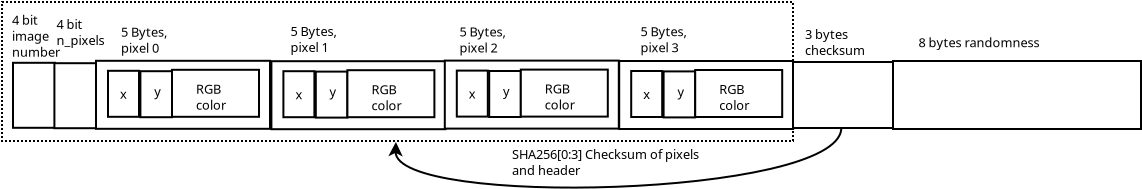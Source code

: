 <?xml version="1.0" encoding="UTF-8"?>
<dia:diagram xmlns:dia="http://www.lysator.liu.se/~alla/dia/">
  <dia:layer name="Background" visible="true" connectable="true" active="true">
    <dia:object type="Standard - Box" version="0" id="O0">
      <dia:attribute name="obj_pos">
        <dia:point val="13.2,9.96"/>
      </dia:attribute>
      <dia:attribute name="obj_bb">
        <dia:rectangle val="13.15,9.91;52.8,16.96"/>
      </dia:attribute>
      <dia:attribute name="elem_corner">
        <dia:point val="13.2,9.96"/>
      </dia:attribute>
      <dia:attribute name="elem_width">
        <dia:real val="39.55"/>
      </dia:attribute>
      <dia:attribute name="elem_height">
        <dia:real val="6.95"/>
      </dia:attribute>
      <dia:attribute name="show_background">
        <dia:boolean val="true"/>
      </dia:attribute>
      <dia:attribute name="line_style">
        <dia:enum val="4"/>
      </dia:attribute>
    </dia:object>
    <dia:object type="Standard - Box" version="0" id="O1">
      <dia:attribute name="obj_pos">
        <dia:point val="13.75,13"/>
      </dia:attribute>
      <dia:attribute name="obj_bb">
        <dia:rectangle val="13.7,12.95;15.9,16.3"/>
      </dia:attribute>
      <dia:attribute name="elem_corner">
        <dia:point val="13.75,13"/>
      </dia:attribute>
      <dia:attribute name="elem_width">
        <dia:real val="2.1"/>
      </dia:attribute>
      <dia:attribute name="elem_height">
        <dia:real val="3.25"/>
      </dia:attribute>
      <dia:attribute name="show_background">
        <dia:boolean val="true"/>
      </dia:attribute>
    </dia:object>
    <dia:object type="Standard - Text" version="1" id="O2">
      <dia:attribute name="obj_pos">
        <dia:point val="13.7,11.1"/>
      </dia:attribute>
      <dia:attribute name="obj_bb">
        <dia:rectangle val="13.7,10.505;16.2,12.852"/>
      </dia:attribute>
      <dia:attribute name="text">
        <dia:composite type="text">
          <dia:attribute name="string">
            <dia:string>#4 bit
image
number#</dia:string>
          </dia:attribute>
          <dia:attribute name="font">
            <dia:font family="sans" style="0" name="Helvetica"/>
          </dia:attribute>
          <dia:attribute name="height">
            <dia:real val="0.8"/>
          </dia:attribute>
          <dia:attribute name="pos">
            <dia:point val="13.7,11.1"/>
          </dia:attribute>
          <dia:attribute name="color">
            <dia:color val="#000000ff"/>
          </dia:attribute>
          <dia:attribute name="alignment">
            <dia:enum val="0"/>
          </dia:attribute>
        </dia:composite>
      </dia:attribute>
      <dia:attribute name="valign">
        <dia:enum val="3"/>
      </dia:attribute>
    </dia:object>
    <dia:object type="Standard - Box" version="0" id="O3">
      <dia:attribute name="obj_pos">
        <dia:point val="15.82,13.02"/>
      </dia:attribute>
      <dia:attribute name="obj_bb">
        <dia:rectangle val="15.77,12.97;17.97,16.32"/>
      </dia:attribute>
      <dia:attribute name="elem_corner">
        <dia:point val="15.82,13.02"/>
      </dia:attribute>
      <dia:attribute name="elem_width">
        <dia:real val="2.1"/>
      </dia:attribute>
      <dia:attribute name="elem_height">
        <dia:real val="3.25"/>
      </dia:attribute>
      <dia:attribute name="show_background">
        <dia:boolean val="true"/>
      </dia:attribute>
    </dia:object>
    <dia:object type="Standard - Text" version="1" id="O4">
      <dia:attribute name="obj_pos">
        <dia:point val="15.92,11.315"/>
      </dia:attribute>
      <dia:attribute name="obj_bb">
        <dia:rectangle val="15.92,10.72;18.495,12.268"/>
      </dia:attribute>
      <dia:attribute name="text">
        <dia:composite type="text">
          <dia:attribute name="string">
            <dia:string>#4 bit
n_pixels#</dia:string>
          </dia:attribute>
          <dia:attribute name="font">
            <dia:font family="sans" style="0" name="Helvetica"/>
          </dia:attribute>
          <dia:attribute name="height">
            <dia:real val="0.8"/>
          </dia:attribute>
          <dia:attribute name="pos">
            <dia:point val="15.92,11.315"/>
          </dia:attribute>
          <dia:attribute name="color">
            <dia:color val="#000000ff"/>
          </dia:attribute>
          <dia:attribute name="alignment">
            <dia:enum val="0"/>
          </dia:attribute>
        </dia:composite>
      </dia:attribute>
      <dia:attribute name="valign">
        <dia:enum val="3"/>
      </dia:attribute>
    </dia:object>
    <dia:object type="Standard - Text" version="1" id="O5">
      <dia:attribute name="obj_pos">
        <dia:point val="19.15,11.7"/>
      </dia:attribute>
      <dia:attribute name="obj_bb">
        <dia:rectangle val="19.15,11.105;21.76,12.652"/>
      </dia:attribute>
      <dia:attribute name="text">
        <dia:composite type="text">
          <dia:attribute name="string">
            <dia:string>#5 Bytes,
pixel 0#</dia:string>
          </dia:attribute>
          <dia:attribute name="font">
            <dia:font family="sans" style="0" name="Helvetica"/>
          </dia:attribute>
          <dia:attribute name="height">
            <dia:real val="0.8"/>
          </dia:attribute>
          <dia:attribute name="pos">
            <dia:point val="19.15,11.7"/>
          </dia:attribute>
          <dia:attribute name="color">
            <dia:color val="#000000ff"/>
          </dia:attribute>
          <dia:attribute name="alignment">
            <dia:enum val="0"/>
          </dia:attribute>
        </dia:composite>
      </dia:attribute>
      <dia:attribute name="valign">
        <dia:enum val="3"/>
      </dia:attribute>
    </dia:object>
    <dia:object type="Standard - Text" version="1" id="O6">
      <dia:attribute name="obj_pos">
        <dia:point val="28.15,22.3"/>
      </dia:attribute>
      <dia:attribute name="obj_bb">
        <dia:rectangle val="28.15,21.705;28.15,22.453"/>
      </dia:attribute>
      <dia:attribute name="text">
        <dia:composite type="text">
          <dia:attribute name="string">
            <dia:string>##</dia:string>
          </dia:attribute>
          <dia:attribute name="font">
            <dia:font family="sans" style="0" name="Helvetica"/>
          </dia:attribute>
          <dia:attribute name="height">
            <dia:real val="0.8"/>
          </dia:attribute>
          <dia:attribute name="pos">
            <dia:point val="28.15,22.3"/>
          </dia:attribute>
          <dia:attribute name="color">
            <dia:color val="#000000ff"/>
          </dia:attribute>
          <dia:attribute name="alignment">
            <dia:enum val="0"/>
          </dia:attribute>
        </dia:composite>
      </dia:attribute>
      <dia:attribute name="valign">
        <dia:enum val="3"/>
      </dia:attribute>
    </dia:object>
    <dia:object type="Standard - Text" version="1" id="O7">
      <dia:attribute name="obj_pos">
        <dia:point val="28.05,21.45"/>
      </dia:attribute>
      <dia:attribute name="obj_bb">
        <dia:rectangle val="28.05,20.855;28.05,21.602"/>
      </dia:attribute>
      <dia:attribute name="text">
        <dia:composite type="text">
          <dia:attribute name="string">
            <dia:string>##</dia:string>
          </dia:attribute>
          <dia:attribute name="font">
            <dia:font family="sans" style="0" name="Helvetica"/>
          </dia:attribute>
          <dia:attribute name="height">
            <dia:real val="0.8"/>
          </dia:attribute>
          <dia:attribute name="pos">
            <dia:point val="28.05,21.45"/>
          </dia:attribute>
          <dia:attribute name="color">
            <dia:color val="#000000ff"/>
          </dia:attribute>
          <dia:attribute name="alignment">
            <dia:enum val="0"/>
          </dia:attribute>
        </dia:composite>
      </dia:attribute>
      <dia:attribute name="valign">
        <dia:enum val="3"/>
      </dia:attribute>
    </dia:object>
    <dia:group>
      <dia:attribute name="meta">
        <dia:composite type="dict"/>
      </dia:attribute>
      <dia:attribute name="matrix"/>
      <dia:object type="Standard - Box" version="0" id="O8">
        <dia:attribute name="obj_pos">
          <dia:point val="17.9,12.9"/>
        </dia:attribute>
        <dia:attribute name="obj_bb">
          <dia:rectangle val="17.85,12.85;26.65,16.35"/>
        </dia:attribute>
        <dia:attribute name="elem_corner">
          <dia:point val="17.9,12.9"/>
        </dia:attribute>
        <dia:attribute name="elem_width">
          <dia:real val="8.7"/>
        </dia:attribute>
        <dia:attribute name="elem_height">
          <dia:real val="3.4"/>
        </dia:attribute>
        <dia:attribute name="show_background">
          <dia:boolean val="true"/>
        </dia:attribute>
      </dia:object>
      <dia:group>
        <dia:attribute name="meta">
          <dia:composite type="dict"/>
        </dia:attribute>
        <dia:attribute name="matrix"/>
        <dia:object type="Standard - Box" version="0" id="O9">
          <dia:attribute name="obj_pos">
            <dia:point val="18.5,13.4"/>
          </dia:attribute>
          <dia:attribute name="obj_bb">
            <dia:rectangle val="18.45,13.35;20.1,15.75"/>
          </dia:attribute>
          <dia:attribute name="elem_corner">
            <dia:point val="18.5,13.4"/>
          </dia:attribute>
          <dia:attribute name="elem_width">
            <dia:real val="1.55"/>
          </dia:attribute>
          <dia:attribute name="elem_height">
            <dia:real val="2.3"/>
          </dia:attribute>
          <dia:attribute name="show_background">
            <dia:boolean val="true"/>
          </dia:attribute>
        </dia:object>
        <dia:object type="Standard - Text" version="1" id="O10">
          <dia:attribute name="obj_pos">
            <dia:point val="19.1,14.8"/>
          </dia:attribute>
          <dia:attribute name="obj_bb">
            <dia:rectangle val="19.1,14.205;19.48,14.953"/>
          </dia:attribute>
          <dia:attribute name="text">
            <dia:composite type="text">
              <dia:attribute name="string">
                <dia:string>#x#</dia:string>
              </dia:attribute>
              <dia:attribute name="font">
                <dia:font family="sans" style="0" name="Helvetica"/>
              </dia:attribute>
              <dia:attribute name="height">
                <dia:real val="0.8"/>
              </dia:attribute>
              <dia:attribute name="pos">
                <dia:point val="19.1,14.8"/>
              </dia:attribute>
              <dia:attribute name="color">
                <dia:color val="#000000ff"/>
              </dia:attribute>
              <dia:attribute name="alignment">
                <dia:enum val="0"/>
              </dia:attribute>
            </dia:composite>
          </dia:attribute>
          <dia:attribute name="valign">
            <dia:enum val="3"/>
          </dia:attribute>
        </dia:object>
        <dia:object type="Standard - Box" version="0" id="O11">
          <dia:attribute name="obj_pos">
            <dia:point val="20.12,13.42"/>
          </dia:attribute>
          <dia:attribute name="obj_bb">
            <dia:rectangle val="20.07,13.37;21.75,15.77"/>
          </dia:attribute>
          <dia:attribute name="elem_corner">
            <dia:point val="20.12,13.42"/>
          </dia:attribute>
          <dia:attribute name="elem_width">
            <dia:real val="1.58"/>
          </dia:attribute>
          <dia:attribute name="elem_height">
            <dia:real val="2.3"/>
          </dia:attribute>
          <dia:attribute name="show_background">
            <dia:boolean val="true"/>
          </dia:attribute>
        </dia:object>
        <dia:object type="Standard - Text" version="1" id="O12">
          <dia:attribute name="obj_pos">
            <dia:point val="20.81,14.67"/>
          </dia:attribute>
          <dia:attribute name="obj_bb">
            <dia:rectangle val="20.81,14.075;21.19,14.822"/>
          </dia:attribute>
          <dia:attribute name="text">
            <dia:composite type="text">
              <dia:attribute name="string">
                <dia:string>#y#</dia:string>
              </dia:attribute>
              <dia:attribute name="font">
                <dia:font family="sans" style="0" name="Helvetica"/>
              </dia:attribute>
              <dia:attribute name="height">
                <dia:real val="0.8"/>
              </dia:attribute>
              <dia:attribute name="pos">
                <dia:point val="20.81,14.67"/>
              </dia:attribute>
              <dia:attribute name="color">
                <dia:color val="#000000ff"/>
              </dia:attribute>
              <dia:attribute name="alignment">
                <dia:enum val="0"/>
              </dia:attribute>
            </dia:composite>
          </dia:attribute>
          <dia:attribute name="valign">
            <dia:enum val="3"/>
          </dia:attribute>
        </dia:object>
        <dia:object type="Standard - Text" version="1" id="O13">
          <dia:attribute name="obj_pos">
            <dia:point val="24.45,15.3"/>
          </dia:attribute>
          <dia:attribute name="obj_bb">
            <dia:rectangle val="24.45,14.705;24.45,15.453"/>
          </dia:attribute>
          <dia:attribute name="text">
            <dia:composite type="text">
              <dia:attribute name="string">
                <dia:string>##</dia:string>
              </dia:attribute>
              <dia:attribute name="font">
                <dia:font family="sans" style="0" name="Helvetica"/>
              </dia:attribute>
              <dia:attribute name="height">
                <dia:real val="0.8"/>
              </dia:attribute>
              <dia:attribute name="pos">
                <dia:point val="24.45,15.3"/>
              </dia:attribute>
              <dia:attribute name="color">
                <dia:color val="#000000ff"/>
              </dia:attribute>
              <dia:attribute name="alignment">
                <dia:enum val="0"/>
              </dia:attribute>
            </dia:composite>
          </dia:attribute>
          <dia:attribute name="valign">
            <dia:enum val="3"/>
          </dia:attribute>
        </dia:object>
        <dia:object type="Standard - Text" version="1" id="O14">
          <dia:attribute name="obj_pos">
            <dia:point val="24.75,13.8"/>
          </dia:attribute>
          <dia:attribute name="obj_bb">
            <dia:rectangle val="24.75,13.205;24.75,13.953"/>
          </dia:attribute>
          <dia:attribute name="text">
            <dia:composite type="text">
              <dia:attribute name="string">
                <dia:string>##</dia:string>
              </dia:attribute>
              <dia:attribute name="font">
                <dia:font family="sans" style="0" name="Helvetica"/>
              </dia:attribute>
              <dia:attribute name="height">
                <dia:real val="0.8"/>
              </dia:attribute>
              <dia:attribute name="pos">
                <dia:point val="24.75,13.8"/>
              </dia:attribute>
              <dia:attribute name="color">
                <dia:color val="#000000ff"/>
              </dia:attribute>
              <dia:attribute name="alignment">
                <dia:enum val="0"/>
              </dia:attribute>
            </dia:composite>
          </dia:attribute>
          <dia:attribute name="valign">
            <dia:enum val="3"/>
          </dia:attribute>
        </dia:object>
        <dia:object type="Standard - Box" version="0" id="O15">
          <dia:attribute name="obj_pos">
            <dia:point val="21.7,13.35"/>
          </dia:attribute>
          <dia:attribute name="obj_bb">
            <dia:rectangle val="21.65,13.3;26.1,15.75"/>
          </dia:attribute>
          <dia:attribute name="elem_corner">
            <dia:point val="21.7,13.35"/>
          </dia:attribute>
          <dia:attribute name="elem_width">
            <dia:real val="4.35"/>
          </dia:attribute>
          <dia:attribute name="elem_height">
            <dia:real val="2.35"/>
          </dia:attribute>
          <dia:attribute name="show_background">
            <dia:boolean val="true"/>
          </dia:attribute>
        </dia:object>
        <dia:object type="Standard - Text" version="1" id="O16">
          <dia:attribute name="obj_pos">
            <dia:point val="22.9,14.55"/>
          </dia:attribute>
          <dia:attribute name="obj_bb">
            <dia:rectangle val="22.9,13.955;24.48,15.502"/>
          </dia:attribute>
          <dia:attribute name="text">
            <dia:composite type="text">
              <dia:attribute name="string">
                <dia:string>#RGB
color#</dia:string>
              </dia:attribute>
              <dia:attribute name="font">
                <dia:font family="sans" style="0" name="Helvetica"/>
              </dia:attribute>
              <dia:attribute name="height">
                <dia:real val="0.8"/>
              </dia:attribute>
              <dia:attribute name="pos">
                <dia:point val="22.9,14.55"/>
              </dia:attribute>
              <dia:attribute name="color">
                <dia:color val="#000000ff"/>
              </dia:attribute>
              <dia:attribute name="alignment">
                <dia:enum val="0"/>
              </dia:attribute>
            </dia:composite>
          </dia:attribute>
          <dia:attribute name="valign">
            <dia:enum val="3"/>
          </dia:attribute>
        </dia:object>
      </dia:group>
    </dia:group>
    <dia:group>
      <dia:attribute name="meta">
        <dia:composite type="dict"/>
      </dia:attribute>
      <dia:attribute name="matrix"/>
      <dia:object type="Standard - Box" version="0" id="O17">
        <dia:attribute name="obj_pos">
          <dia:point val="26.67,12.92"/>
        </dia:attribute>
        <dia:attribute name="obj_bb">
          <dia:rectangle val="26.62,12.87;35.42,16.37"/>
        </dia:attribute>
        <dia:attribute name="elem_corner">
          <dia:point val="26.67,12.92"/>
        </dia:attribute>
        <dia:attribute name="elem_width">
          <dia:real val="8.7"/>
        </dia:attribute>
        <dia:attribute name="elem_height">
          <dia:real val="3.4"/>
        </dia:attribute>
        <dia:attribute name="show_background">
          <dia:boolean val="true"/>
        </dia:attribute>
      </dia:object>
      <dia:group>
        <dia:attribute name="meta">
          <dia:composite type="dict"/>
        </dia:attribute>
        <dia:attribute name="matrix"/>
        <dia:object type="Standard - Box" version="0" id="O18">
          <dia:attribute name="obj_pos">
            <dia:point val="27.27,13.42"/>
          </dia:attribute>
          <dia:attribute name="obj_bb">
            <dia:rectangle val="27.22,13.37;28.87,15.77"/>
          </dia:attribute>
          <dia:attribute name="elem_corner">
            <dia:point val="27.27,13.42"/>
          </dia:attribute>
          <dia:attribute name="elem_width">
            <dia:real val="1.55"/>
          </dia:attribute>
          <dia:attribute name="elem_height">
            <dia:real val="2.3"/>
          </dia:attribute>
          <dia:attribute name="show_background">
            <dia:boolean val="true"/>
          </dia:attribute>
        </dia:object>
        <dia:object type="Standard - Text" version="1" id="O19">
          <dia:attribute name="obj_pos">
            <dia:point val="27.87,14.82"/>
          </dia:attribute>
          <dia:attribute name="obj_bb">
            <dia:rectangle val="27.87,14.225;28.25,14.973"/>
          </dia:attribute>
          <dia:attribute name="text">
            <dia:composite type="text">
              <dia:attribute name="string">
                <dia:string>#x#</dia:string>
              </dia:attribute>
              <dia:attribute name="font">
                <dia:font family="sans" style="0" name="Helvetica"/>
              </dia:attribute>
              <dia:attribute name="height">
                <dia:real val="0.8"/>
              </dia:attribute>
              <dia:attribute name="pos">
                <dia:point val="27.87,14.82"/>
              </dia:attribute>
              <dia:attribute name="color">
                <dia:color val="#000000ff"/>
              </dia:attribute>
              <dia:attribute name="alignment">
                <dia:enum val="0"/>
              </dia:attribute>
            </dia:composite>
          </dia:attribute>
          <dia:attribute name="valign">
            <dia:enum val="3"/>
          </dia:attribute>
        </dia:object>
        <dia:object type="Standard - Box" version="0" id="O20">
          <dia:attribute name="obj_pos">
            <dia:point val="28.89,13.44"/>
          </dia:attribute>
          <dia:attribute name="obj_bb">
            <dia:rectangle val="28.84,13.39;30.52,15.79"/>
          </dia:attribute>
          <dia:attribute name="elem_corner">
            <dia:point val="28.89,13.44"/>
          </dia:attribute>
          <dia:attribute name="elem_width">
            <dia:real val="1.58"/>
          </dia:attribute>
          <dia:attribute name="elem_height">
            <dia:real val="2.3"/>
          </dia:attribute>
          <dia:attribute name="show_background">
            <dia:boolean val="true"/>
          </dia:attribute>
        </dia:object>
        <dia:object type="Standard - Text" version="1" id="O21">
          <dia:attribute name="obj_pos">
            <dia:point val="29.58,14.69"/>
          </dia:attribute>
          <dia:attribute name="obj_bb">
            <dia:rectangle val="29.58,14.095;29.96,14.842"/>
          </dia:attribute>
          <dia:attribute name="text">
            <dia:composite type="text">
              <dia:attribute name="string">
                <dia:string>#y#</dia:string>
              </dia:attribute>
              <dia:attribute name="font">
                <dia:font family="sans" style="0" name="Helvetica"/>
              </dia:attribute>
              <dia:attribute name="height">
                <dia:real val="0.8"/>
              </dia:attribute>
              <dia:attribute name="pos">
                <dia:point val="29.58,14.69"/>
              </dia:attribute>
              <dia:attribute name="color">
                <dia:color val="#000000ff"/>
              </dia:attribute>
              <dia:attribute name="alignment">
                <dia:enum val="0"/>
              </dia:attribute>
            </dia:composite>
          </dia:attribute>
          <dia:attribute name="valign">
            <dia:enum val="3"/>
          </dia:attribute>
        </dia:object>
        <dia:object type="Standard - Text" version="1" id="O22">
          <dia:attribute name="obj_pos">
            <dia:point val="33.22,15.32"/>
          </dia:attribute>
          <dia:attribute name="obj_bb">
            <dia:rectangle val="33.22,14.725;33.22,15.473"/>
          </dia:attribute>
          <dia:attribute name="text">
            <dia:composite type="text">
              <dia:attribute name="string">
                <dia:string>##</dia:string>
              </dia:attribute>
              <dia:attribute name="font">
                <dia:font family="sans" style="0" name="Helvetica"/>
              </dia:attribute>
              <dia:attribute name="height">
                <dia:real val="0.8"/>
              </dia:attribute>
              <dia:attribute name="pos">
                <dia:point val="33.22,15.32"/>
              </dia:attribute>
              <dia:attribute name="color">
                <dia:color val="#000000ff"/>
              </dia:attribute>
              <dia:attribute name="alignment">
                <dia:enum val="0"/>
              </dia:attribute>
            </dia:composite>
          </dia:attribute>
          <dia:attribute name="valign">
            <dia:enum val="3"/>
          </dia:attribute>
        </dia:object>
        <dia:object type="Standard - Text" version="1" id="O23">
          <dia:attribute name="obj_pos">
            <dia:point val="33.52,13.82"/>
          </dia:attribute>
          <dia:attribute name="obj_bb">
            <dia:rectangle val="33.52,13.225;33.52,13.973"/>
          </dia:attribute>
          <dia:attribute name="text">
            <dia:composite type="text">
              <dia:attribute name="string">
                <dia:string>##</dia:string>
              </dia:attribute>
              <dia:attribute name="font">
                <dia:font family="sans" style="0" name="Helvetica"/>
              </dia:attribute>
              <dia:attribute name="height">
                <dia:real val="0.8"/>
              </dia:attribute>
              <dia:attribute name="pos">
                <dia:point val="33.52,13.82"/>
              </dia:attribute>
              <dia:attribute name="color">
                <dia:color val="#000000ff"/>
              </dia:attribute>
              <dia:attribute name="alignment">
                <dia:enum val="0"/>
              </dia:attribute>
            </dia:composite>
          </dia:attribute>
          <dia:attribute name="valign">
            <dia:enum val="3"/>
          </dia:attribute>
        </dia:object>
        <dia:object type="Standard - Box" version="0" id="O24">
          <dia:attribute name="obj_pos">
            <dia:point val="30.47,13.37"/>
          </dia:attribute>
          <dia:attribute name="obj_bb">
            <dia:rectangle val="30.42,13.32;34.87,15.77"/>
          </dia:attribute>
          <dia:attribute name="elem_corner">
            <dia:point val="30.47,13.37"/>
          </dia:attribute>
          <dia:attribute name="elem_width">
            <dia:real val="4.35"/>
          </dia:attribute>
          <dia:attribute name="elem_height">
            <dia:real val="2.35"/>
          </dia:attribute>
          <dia:attribute name="show_background">
            <dia:boolean val="true"/>
          </dia:attribute>
        </dia:object>
        <dia:object type="Standard - Text" version="1" id="O25">
          <dia:attribute name="obj_pos">
            <dia:point val="31.67,14.57"/>
          </dia:attribute>
          <dia:attribute name="obj_bb">
            <dia:rectangle val="31.67,13.975;33.25,15.523"/>
          </dia:attribute>
          <dia:attribute name="text">
            <dia:composite type="text">
              <dia:attribute name="string">
                <dia:string>#RGB
color#</dia:string>
              </dia:attribute>
              <dia:attribute name="font">
                <dia:font family="sans" style="0" name="Helvetica"/>
              </dia:attribute>
              <dia:attribute name="height">
                <dia:real val="0.8"/>
              </dia:attribute>
              <dia:attribute name="pos">
                <dia:point val="31.67,14.57"/>
              </dia:attribute>
              <dia:attribute name="color">
                <dia:color val="#000000ff"/>
              </dia:attribute>
              <dia:attribute name="alignment">
                <dia:enum val="0"/>
              </dia:attribute>
            </dia:composite>
          </dia:attribute>
          <dia:attribute name="valign">
            <dia:enum val="3"/>
          </dia:attribute>
        </dia:object>
      </dia:group>
    </dia:group>
    <dia:group>
      <dia:attribute name="meta">
        <dia:composite type="dict"/>
      </dia:attribute>
      <dia:attribute name="matrix"/>
      <dia:object type="Standard - Box" version="0" id="O26">
        <dia:attribute name="obj_pos">
          <dia:point val="35.34,12.89"/>
        </dia:attribute>
        <dia:attribute name="obj_bb">
          <dia:rectangle val="35.29,12.84;44.09,16.34"/>
        </dia:attribute>
        <dia:attribute name="elem_corner">
          <dia:point val="35.34,12.89"/>
        </dia:attribute>
        <dia:attribute name="elem_width">
          <dia:real val="8.7"/>
        </dia:attribute>
        <dia:attribute name="elem_height">
          <dia:real val="3.4"/>
        </dia:attribute>
        <dia:attribute name="show_background">
          <dia:boolean val="true"/>
        </dia:attribute>
      </dia:object>
      <dia:group>
        <dia:attribute name="meta">
          <dia:composite type="dict"/>
        </dia:attribute>
        <dia:attribute name="matrix"/>
        <dia:object type="Standard - Box" version="0" id="O27">
          <dia:attribute name="obj_pos">
            <dia:point val="35.94,13.39"/>
          </dia:attribute>
          <dia:attribute name="obj_bb">
            <dia:rectangle val="35.89,13.34;37.54,15.74"/>
          </dia:attribute>
          <dia:attribute name="elem_corner">
            <dia:point val="35.94,13.39"/>
          </dia:attribute>
          <dia:attribute name="elem_width">
            <dia:real val="1.55"/>
          </dia:attribute>
          <dia:attribute name="elem_height">
            <dia:real val="2.3"/>
          </dia:attribute>
          <dia:attribute name="show_background">
            <dia:boolean val="true"/>
          </dia:attribute>
        </dia:object>
        <dia:object type="Standard - Text" version="1" id="O28">
          <dia:attribute name="obj_pos">
            <dia:point val="36.54,14.79"/>
          </dia:attribute>
          <dia:attribute name="obj_bb">
            <dia:rectangle val="36.54,14.195;36.92,14.943"/>
          </dia:attribute>
          <dia:attribute name="text">
            <dia:composite type="text">
              <dia:attribute name="string">
                <dia:string>#x#</dia:string>
              </dia:attribute>
              <dia:attribute name="font">
                <dia:font family="sans" style="0" name="Helvetica"/>
              </dia:attribute>
              <dia:attribute name="height">
                <dia:real val="0.8"/>
              </dia:attribute>
              <dia:attribute name="pos">
                <dia:point val="36.54,14.79"/>
              </dia:attribute>
              <dia:attribute name="color">
                <dia:color val="#000000ff"/>
              </dia:attribute>
              <dia:attribute name="alignment">
                <dia:enum val="0"/>
              </dia:attribute>
            </dia:composite>
          </dia:attribute>
          <dia:attribute name="valign">
            <dia:enum val="3"/>
          </dia:attribute>
        </dia:object>
        <dia:object type="Standard - Box" version="0" id="O29">
          <dia:attribute name="obj_pos">
            <dia:point val="37.56,13.41"/>
          </dia:attribute>
          <dia:attribute name="obj_bb">
            <dia:rectangle val="37.51,13.36;39.19,15.76"/>
          </dia:attribute>
          <dia:attribute name="elem_corner">
            <dia:point val="37.56,13.41"/>
          </dia:attribute>
          <dia:attribute name="elem_width">
            <dia:real val="1.58"/>
          </dia:attribute>
          <dia:attribute name="elem_height">
            <dia:real val="2.3"/>
          </dia:attribute>
          <dia:attribute name="show_background">
            <dia:boolean val="true"/>
          </dia:attribute>
        </dia:object>
        <dia:object type="Standard - Text" version="1" id="O30">
          <dia:attribute name="obj_pos">
            <dia:point val="38.25,14.66"/>
          </dia:attribute>
          <dia:attribute name="obj_bb">
            <dia:rectangle val="38.25,14.065;38.63,14.812"/>
          </dia:attribute>
          <dia:attribute name="text">
            <dia:composite type="text">
              <dia:attribute name="string">
                <dia:string>#y#</dia:string>
              </dia:attribute>
              <dia:attribute name="font">
                <dia:font family="sans" style="0" name="Helvetica"/>
              </dia:attribute>
              <dia:attribute name="height">
                <dia:real val="0.8"/>
              </dia:attribute>
              <dia:attribute name="pos">
                <dia:point val="38.25,14.66"/>
              </dia:attribute>
              <dia:attribute name="color">
                <dia:color val="#000000ff"/>
              </dia:attribute>
              <dia:attribute name="alignment">
                <dia:enum val="0"/>
              </dia:attribute>
            </dia:composite>
          </dia:attribute>
          <dia:attribute name="valign">
            <dia:enum val="3"/>
          </dia:attribute>
        </dia:object>
        <dia:object type="Standard - Text" version="1" id="O31">
          <dia:attribute name="obj_pos">
            <dia:point val="41.89,15.29"/>
          </dia:attribute>
          <dia:attribute name="obj_bb">
            <dia:rectangle val="41.89,14.695;41.89,15.443"/>
          </dia:attribute>
          <dia:attribute name="text">
            <dia:composite type="text">
              <dia:attribute name="string">
                <dia:string>##</dia:string>
              </dia:attribute>
              <dia:attribute name="font">
                <dia:font family="sans" style="0" name="Helvetica"/>
              </dia:attribute>
              <dia:attribute name="height">
                <dia:real val="0.8"/>
              </dia:attribute>
              <dia:attribute name="pos">
                <dia:point val="41.89,15.29"/>
              </dia:attribute>
              <dia:attribute name="color">
                <dia:color val="#000000ff"/>
              </dia:attribute>
              <dia:attribute name="alignment">
                <dia:enum val="0"/>
              </dia:attribute>
            </dia:composite>
          </dia:attribute>
          <dia:attribute name="valign">
            <dia:enum val="3"/>
          </dia:attribute>
        </dia:object>
        <dia:object type="Standard - Text" version="1" id="O32">
          <dia:attribute name="obj_pos">
            <dia:point val="42.19,13.79"/>
          </dia:attribute>
          <dia:attribute name="obj_bb">
            <dia:rectangle val="42.19,13.195;42.19,13.943"/>
          </dia:attribute>
          <dia:attribute name="text">
            <dia:composite type="text">
              <dia:attribute name="string">
                <dia:string>##</dia:string>
              </dia:attribute>
              <dia:attribute name="font">
                <dia:font family="sans" style="0" name="Helvetica"/>
              </dia:attribute>
              <dia:attribute name="height">
                <dia:real val="0.8"/>
              </dia:attribute>
              <dia:attribute name="pos">
                <dia:point val="42.19,13.79"/>
              </dia:attribute>
              <dia:attribute name="color">
                <dia:color val="#000000ff"/>
              </dia:attribute>
              <dia:attribute name="alignment">
                <dia:enum val="0"/>
              </dia:attribute>
            </dia:composite>
          </dia:attribute>
          <dia:attribute name="valign">
            <dia:enum val="3"/>
          </dia:attribute>
        </dia:object>
        <dia:object type="Standard - Box" version="0" id="O33">
          <dia:attribute name="obj_pos">
            <dia:point val="39.14,13.34"/>
          </dia:attribute>
          <dia:attribute name="obj_bb">
            <dia:rectangle val="39.09,13.29;43.54,15.74"/>
          </dia:attribute>
          <dia:attribute name="elem_corner">
            <dia:point val="39.14,13.34"/>
          </dia:attribute>
          <dia:attribute name="elem_width">
            <dia:real val="4.35"/>
          </dia:attribute>
          <dia:attribute name="elem_height">
            <dia:real val="2.35"/>
          </dia:attribute>
          <dia:attribute name="show_background">
            <dia:boolean val="true"/>
          </dia:attribute>
        </dia:object>
        <dia:object type="Standard - Text" version="1" id="O34">
          <dia:attribute name="obj_pos">
            <dia:point val="40.34,14.54"/>
          </dia:attribute>
          <dia:attribute name="obj_bb">
            <dia:rectangle val="40.34,13.945;41.92,15.492"/>
          </dia:attribute>
          <dia:attribute name="text">
            <dia:composite type="text">
              <dia:attribute name="string">
                <dia:string>#RGB
color#</dia:string>
              </dia:attribute>
              <dia:attribute name="font">
                <dia:font family="sans" style="0" name="Helvetica"/>
              </dia:attribute>
              <dia:attribute name="height">
                <dia:real val="0.8"/>
              </dia:attribute>
              <dia:attribute name="pos">
                <dia:point val="40.34,14.54"/>
              </dia:attribute>
              <dia:attribute name="color">
                <dia:color val="#000000ff"/>
              </dia:attribute>
              <dia:attribute name="alignment">
                <dia:enum val="0"/>
              </dia:attribute>
            </dia:composite>
          </dia:attribute>
          <dia:attribute name="valign">
            <dia:enum val="3"/>
          </dia:attribute>
        </dia:object>
      </dia:group>
    </dia:group>
    <dia:group>
      <dia:attribute name="meta">
        <dia:composite type="dict"/>
      </dia:attribute>
      <dia:attribute name="matrix"/>
      <dia:object type="Standard - Box" version="0" id="O35">
        <dia:attribute name="obj_pos">
          <dia:point val="44.06,12.91"/>
        </dia:attribute>
        <dia:attribute name="obj_bb">
          <dia:rectangle val="44.01,12.86;52.81,16.36"/>
        </dia:attribute>
        <dia:attribute name="elem_corner">
          <dia:point val="44.06,12.91"/>
        </dia:attribute>
        <dia:attribute name="elem_width">
          <dia:real val="8.7"/>
        </dia:attribute>
        <dia:attribute name="elem_height">
          <dia:real val="3.4"/>
        </dia:attribute>
        <dia:attribute name="show_background">
          <dia:boolean val="true"/>
        </dia:attribute>
      </dia:object>
      <dia:group>
        <dia:attribute name="meta">
          <dia:composite type="dict"/>
        </dia:attribute>
        <dia:attribute name="matrix"/>
        <dia:object type="Standard - Box" version="0" id="O36">
          <dia:attribute name="obj_pos">
            <dia:point val="44.66,13.41"/>
          </dia:attribute>
          <dia:attribute name="obj_bb">
            <dia:rectangle val="44.61,13.36;46.26,15.76"/>
          </dia:attribute>
          <dia:attribute name="elem_corner">
            <dia:point val="44.66,13.41"/>
          </dia:attribute>
          <dia:attribute name="elem_width">
            <dia:real val="1.55"/>
          </dia:attribute>
          <dia:attribute name="elem_height">
            <dia:real val="2.3"/>
          </dia:attribute>
          <dia:attribute name="show_background">
            <dia:boolean val="true"/>
          </dia:attribute>
        </dia:object>
        <dia:object type="Standard - Text" version="1" id="O37">
          <dia:attribute name="obj_pos">
            <dia:point val="45.26,14.81"/>
          </dia:attribute>
          <dia:attribute name="obj_bb">
            <dia:rectangle val="45.26,14.215;45.64,14.963"/>
          </dia:attribute>
          <dia:attribute name="text">
            <dia:composite type="text">
              <dia:attribute name="string">
                <dia:string>#x#</dia:string>
              </dia:attribute>
              <dia:attribute name="font">
                <dia:font family="sans" style="0" name="Helvetica"/>
              </dia:attribute>
              <dia:attribute name="height">
                <dia:real val="0.8"/>
              </dia:attribute>
              <dia:attribute name="pos">
                <dia:point val="45.26,14.81"/>
              </dia:attribute>
              <dia:attribute name="color">
                <dia:color val="#000000ff"/>
              </dia:attribute>
              <dia:attribute name="alignment">
                <dia:enum val="0"/>
              </dia:attribute>
            </dia:composite>
          </dia:attribute>
          <dia:attribute name="valign">
            <dia:enum val="3"/>
          </dia:attribute>
        </dia:object>
        <dia:object type="Standard - Box" version="0" id="O38">
          <dia:attribute name="obj_pos">
            <dia:point val="46.28,13.43"/>
          </dia:attribute>
          <dia:attribute name="obj_bb">
            <dia:rectangle val="46.23,13.38;47.91,15.78"/>
          </dia:attribute>
          <dia:attribute name="elem_corner">
            <dia:point val="46.28,13.43"/>
          </dia:attribute>
          <dia:attribute name="elem_width">
            <dia:real val="1.58"/>
          </dia:attribute>
          <dia:attribute name="elem_height">
            <dia:real val="2.3"/>
          </dia:attribute>
          <dia:attribute name="show_background">
            <dia:boolean val="true"/>
          </dia:attribute>
        </dia:object>
        <dia:object type="Standard - Text" version="1" id="O39">
          <dia:attribute name="obj_pos">
            <dia:point val="46.97,14.68"/>
          </dia:attribute>
          <dia:attribute name="obj_bb">
            <dia:rectangle val="46.97,14.085;47.35,14.832"/>
          </dia:attribute>
          <dia:attribute name="text">
            <dia:composite type="text">
              <dia:attribute name="string">
                <dia:string>#y#</dia:string>
              </dia:attribute>
              <dia:attribute name="font">
                <dia:font family="sans" style="0" name="Helvetica"/>
              </dia:attribute>
              <dia:attribute name="height">
                <dia:real val="0.8"/>
              </dia:attribute>
              <dia:attribute name="pos">
                <dia:point val="46.97,14.68"/>
              </dia:attribute>
              <dia:attribute name="color">
                <dia:color val="#000000ff"/>
              </dia:attribute>
              <dia:attribute name="alignment">
                <dia:enum val="0"/>
              </dia:attribute>
            </dia:composite>
          </dia:attribute>
          <dia:attribute name="valign">
            <dia:enum val="3"/>
          </dia:attribute>
        </dia:object>
        <dia:object type="Standard - Text" version="1" id="O40">
          <dia:attribute name="obj_pos">
            <dia:point val="50.61,15.31"/>
          </dia:attribute>
          <dia:attribute name="obj_bb">
            <dia:rectangle val="50.61,14.715;50.61,15.463"/>
          </dia:attribute>
          <dia:attribute name="text">
            <dia:composite type="text">
              <dia:attribute name="string">
                <dia:string>##</dia:string>
              </dia:attribute>
              <dia:attribute name="font">
                <dia:font family="sans" style="0" name="Helvetica"/>
              </dia:attribute>
              <dia:attribute name="height">
                <dia:real val="0.8"/>
              </dia:attribute>
              <dia:attribute name="pos">
                <dia:point val="50.61,15.31"/>
              </dia:attribute>
              <dia:attribute name="color">
                <dia:color val="#000000ff"/>
              </dia:attribute>
              <dia:attribute name="alignment">
                <dia:enum val="0"/>
              </dia:attribute>
            </dia:composite>
          </dia:attribute>
          <dia:attribute name="valign">
            <dia:enum val="3"/>
          </dia:attribute>
        </dia:object>
        <dia:object type="Standard - Text" version="1" id="O41">
          <dia:attribute name="obj_pos">
            <dia:point val="50.91,13.81"/>
          </dia:attribute>
          <dia:attribute name="obj_bb">
            <dia:rectangle val="50.91,13.215;50.91,13.963"/>
          </dia:attribute>
          <dia:attribute name="text">
            <dia:composite type="text">
              <dia:attribute name="string">
                <dia:string>##</dia:string>
              </dia:attribute>
              <dia:attribute name="font">
                <dia:font family="sans" style="0" name="Helvetica"/>
              </dia:attribute>
              <dia:attribute name="height">
                <dia:real val="0.8"/>
              </dia:attribute>
              <dia:attribute name="pos">
                <dia:point val="50.91,13.81"/>
              </dia:attribute>
              <dia:attribute name="color">
                <dia:color val="#000000ff"/>
              </dia:attribute>
              <dia:attribute name="alignment">
                <dia:enum val="0"/>
              </dia:attribute>
            </dia:composite>
          </dia:attribute>
          <dia:attribute name="valign">
            <dia:enum val="3"/>
          </dia:attribute>
        </dia:object>
        <dia:object type="Standard - Box" version="0" id="O42">
          <dia:attribute name="obj_pos">
            <dia:point val="47.86,13.36"/>
          </dia:attribute>
          <dia:attribute name="obj_bb">
            <dia:rectangle val="47.81,13.31;52.26,15.76"/>
          </dia:attribute>
          <dia:attribute name="elem_corner">
            <dia:point val="47.86,13.36"/>
          </dia:attribute>
          <dia:attribute name="elem_width">
            <dia:real val="4.35"/>
          </dia:attribute>
          <dia:attribute name="elem_height">
            <dia:real val="2.35"/>
          </dia:attribute>
          <dia:attribute name="show_background">
            <dia:boolean val="true"/>
          </dia:attribute>
        </dia:object>
        <dia:object type="Standard - Text" version="1" id="O43">
          <dia:attribute name="obj_pos">
            <dia:point val="49.06,14.56"/>
          </dia:attribute>
          <dia:attribute name="obj_bb">
            <dia:rectangle val="49.06,13.965;50.64,15.512"/>
          </dia:attribute>
          <dia:attribute name="text">
            <dia:composite type="text">
              <dia:attribute name="string">
                <dia:string>#RGB
color#</dia:string>
              </dia:attribute>
              <dia:attribute name="font">
                <dia:font family="sans" style="0" name="Helvetica"/>
              </dia:attribute>
              <dia:attribute name="height">
                <dia:real val="0.8"/>
              </dia:attribute>
              <dia:attribute name="pos">
                <dia:point val="49.06,14.56"/>
              </dia:attribute>
              <dia:attribute name="color">
                <dia:color val="#000000ff"/>
              </dia:attribute>
              <dia:attribute name="alignment">
                <dia:enum val="0"/>
              </dia:attribute>
            </dia:composite>
          </dia:attribute>
          <dia:attribute name="valign">
            <dia:enum val="3"/>
          </dia:attribute>
        </dia:object>
      </dia:group>
    </dia:group>
    <dia:object type="Standard - Text" version="1" id="O44">
      <dia:attribute name="obj_pos">
        <dia:point val="27.62,11.665"/>
      </dia:attribute>
      <dia:attribute name="obj_bb">
        <dia:rectangle val="27.62,11.07;30.23,12.617"/>
      </dia:attribute>
      <dia:attribute name="text">
        <dia:composite type="text">
          <dia:attribute name="string">
            <dia:string>#5 Bytes,
pixel 1#</dia:string>
          </dia:attribute>
          <dia:attribute name="font">
            <dia:font family="sans" style="0" name="Helvetica"/>
          </dia:attribute>
          <dia:attribute name="height">
            <dia:real val="0.8"/>
          </dia:attribute>
          <dia:attribute name="pos">
            <dia:point val="27.62,11.665"/>
          </dia:attribute>
          <dia:attribute name="color">
            <dia:color val="#000000ff"/>
          </dia:attribute>
          <dia:attribute name="alignment">
            <dia:enum val="0"/>
          </dia:attribute>
        </dia:composite>
      </dia:attribute>
      <dia:attribute name="valign">
        <dia:enum val="3"/>
      </dia:attribute>
    </dia:object>
    <dia:object type="Standard - Text" version="1" id="O45">
      <dia:attribute name="obj_pos">
        <dia:point val="36.07,11.68"/>
      </dia:attribute>
      <dia:attribute name="obj_bb">
        <dia:rectangle val="36.07,11.085;38.68,12.633"/>
      </dia:attribute>
      <dia:attribute name="text">
        <dia:composite type="text">
          <dia:attribute name="string">
            <dia:string>#5 Bytes,
pixel 2#</dia:string>
          </dia:attribute>
          <dia:attribute name="font">
            <dia:font family="sans" style="0" name="Helvetica"/>
          </dia:attribute>
          <dia:attribute name="height">
            <dia:real val="0.8"/>
          </dia:attribute>
          <dia:attribute name="pos">
            <dia:point val="36.07,11.68"/>
          </dia:attribute>
          <dia:attribute name="color">
            <dia:color val="#000000ff"/>
          </dia:attribute>
          <dia:attribute name="alignment">
            <dia:enum val="0"/>
          </dia:attribute>
        </dia:composite>
      </dia:attribute>
      <dia:attribute name="valign">
        <dia:enum val="3"/>
      </dia:attribute>
    </dia:object>
    <dia:object type="Standard - Text" version="1" id="O46">
      <dia:attribute name="obj_pos">
        <dia:point val="45.12,11.675"/>
      </dia:attribute>
      <dia:attribute name="obj_bb">
        <dia:rectangle val="45.12,11.08;47.73,12.627"/>
      </dia:attribute>
      <dia:attribute name="text">
        <dia:composite type="text">
          <dia:attribute name="string">
            <dia:string>#5 Bytes,
pixel 3#</dia:string>
          </dia:attribute>
          <dia:attribute name="font">
            <dia:font family="sans" style="0" name="Helvetica"/>
          </dia:attribute>
          <dia:attribute name="height">
            <dia:real val="0.8"/>
          </dia:attribute>
          <dia:attribute name="pos">
            <dia:point val="45.12,11.675"/>
          </dia:attribute>
          <dia:attribute name="color">
            <dia:color val="#000000ff"/>
          </dia:attribute>
          <dia:attribute name="alignment">
            <dia:enum val="0"/>
          </dia:attribute>
        </dia:composite>
      </dia:attribute>
      <dia:attribute name="valign">
        <dia:enum val="3"/>
      </dia:attribute>
    </dia:object>
    <dia:object type="Standard - Box" version="0" id="O47">
      <dia:attribute name="obj_pos">
        <dia:point val="52.75,12.96"/>
      </dia:attribute>
      <dia:attribute name="obj_bb">
        <dia:rectangle val="52.7,12.91;57.85,16.31"/>
      </dia:attribute>
      <dia:attribute name="elem_corner">
        <dia:point val="52.75,12.96"/>
      </dia:attribute>
      <dia:attribute name="elem_width">
        <dia:real val="5.05"/>
      </dia:attribute>
      <dia:attribute name="elem_height">
        <dia:real val="3.3"/>
      </dia:attribute>
      <dia:attribute name="show_background">
        <dia:boolean val="true"/>
      </dia:attribute>
    </dia:object>
    <dia:object type="Standard - Text" version="1" id="O48">
      <dia:attribute name="obj_pos">
        <dia:point val="53.35,11.81"/>
      </dia:attribute>
      <dia:attribute name="obj_bb">
        <dia:rectangle val="53.35,11.196;56.604,12.8"/>
      </dia:attribute>
      <dia:attribute name="text">
        <dia:composite type="text">
          <dia:attribute name="string">
            <dia:string>#3 bytes
checksum#</dia:string>
          </dia:attribute>
          <dia:attribute name="font">
            <dia:font family="sans" style="0" name="Helvetica"/>
          </dia:attribute>
          <dia:attribute name="height">
            <dia:real val="0.8"/>
          </dia:attribute>
          <dia:attribute name="pos">
            <dia:point val="53.35,11.81"/>
          </dia:attribute>
          <dia:attribute name="color">
            <dia:color val="#000000ff"/>
          </dia:attribute>
          <dia:attribute name="alignment">
            <dia:enum val="0"/>
          </dia:attribute>
        </dia:composite>
      </dia:attribute>
      <dia:attribute name="valign">
        <dia:enum val="3"/>
      </dia:attribute>
    </dia:object>
    <dia:object type="Standard - Box" version="0" id="O49">
      <dia:attribute name="obj_pos">
        <dia:point val="57.75,12.91"/>
      </dia:attribute>
      <dia:attribute name="obj_bb">
        <dia:rectangle val="57.7,12.86;70.2,16.36"/>
      </dia:attribute>
      <dia:attribute name="elem_corner">
        <dia:point val="57.75,12.91"/>
      </dia:attribute>
      <dia:attribute name="elem_width">
        <dia:real val="12.4"/>
      </dia:attribute>
      <dia:attribute name="elem_height">
        <dia:real val="3.4"/>
      </dia:attribute>
      <dia:attribute name="show_background">
        <dia:boolean val="true"/>
      </dia:attribute>
    </dia:object>
    <dia:object type="Standard - Text" version="1" id="O50">
      <dia:attribute name="obj_pos">
        <dia:point val="59.02,12.225"/>
      </dia:attribute>
      <dia:attribute name="obj_bb">
        <dia:rectangle val="59.02,11.63;65.545,12.377"/>
      </dia:attribute>
      <dia:attribute name="text">
        <dia:composite type="text">
          <dia:attribute name="string">
            <dia:string>#8 bytes randomness#</dia:string>
          </dia:attribute>
          <dia:attribute name="font">
            <dia:font family="sans" style="0" name="Helvetica"/>
          </dia:attribute>
          <dia:attribute name="height">
            <dia:real val="0.8"/>
          </dia:attribute>
          <dia:attribute name="pos">
            <dia:point val="59.02,12.225"/>
          </dia:attribute>
          <dia:attribute name="color">
            <dia:color val="#000000ff"/>
          </dia:attribute>
          <dia:attribute name="alignment">
            <dia:enum val="0"/>
          </dia:attribute>
        </dia:composite>
      </dia:attribute>
      <dia:attribute name="valign">
        <dia:enum val="3"/>
      </dia:attribute>
    </dia:object>
    <dia:object type="Standard - BezierLine" version="0" id="O51">
      <dia:attribute name="obj_pos">
        <dia:point val="32.975,13.435"/>
      </dia:attribute>
      <dia:attribute name="obj_bb">
        <dia:rectangle val="32.843,16.257;55.216,19.207"/>
      </dia:attribute>
      <dia:attribute name="bez_points">
        <dia:point val="32.975,13.435"/>
        <dia:point val="32.9,16.71"/>
        <dia:point val="55.05,18.01"/>
        <dia:point val="55.275,14.61"/>
      </dia:attribute>
      <dia:attribute name="corner_types">
        <dia:enum val="0"/>
        <dia:enum val="0"/>
      </dia:attribute>
      <dia:attribute name="start_arrow">
        <dia:enum val="22"/>
      </dia:attribute>
      <dia:attribute name="start_arrow_length">
        <dia:real val="0.5"/>
      </dia:attribute>
      <dia:attribute name="start_arrow_width">
        <dia:real val="0.5"/>
      </dia:attribute>
      <dia:connections>
        <dia:connection handle="0" to="O0" connection="8"/>
        <dia:connection handle="3" to="O47" connection="8"/>
      </dia:connections>
    </dia:object>
    <dia:object type="Standard - Text" version="1" id="O52">
      <dia:attribute name="obj_pos">
        <dia:point val="38.7,17.81"/>
      </dia:attribute>
      <dia:attribute name="obj_bb">
        <dia:rectangle val="38.7,17.196;49.204,18.8"/>
      </dia:attribute>
      <dia:attribute name="text">
        <dia:composite type="text">
          <dia:attribute name="string">
            <dia:string>#SHA256[0:3] Checksum of pixels
and header#</dia:string>
          </dia:attribute>
          <dia:attribute name="font">
            <dia:font family="sans" style="0" name="Helvetica"/>
          </dia:attribute>
          <dia:attribute name="height">
            <dia:real val="0.8"/>
          </dia:attribute>
          <dia:attribute name="pos">
            <dia:point val="38.7,17.81"/>
          </dia:attribute>
          <dia:attribute name="color">
            <dia:color val="#000000ff"/>
          </dia:attribute>
          <dia:attribute name="alignment">
            <dia:enum val="0"/>
          </dia:attribute>
        </dia:composite>
      </dia:attribute>
      <dia:attribute name="valign">
        <dia:enum val="3"/>
      </dia:attribute>
    </dia:object>
  </dia:layer>
</dia:diagram>
